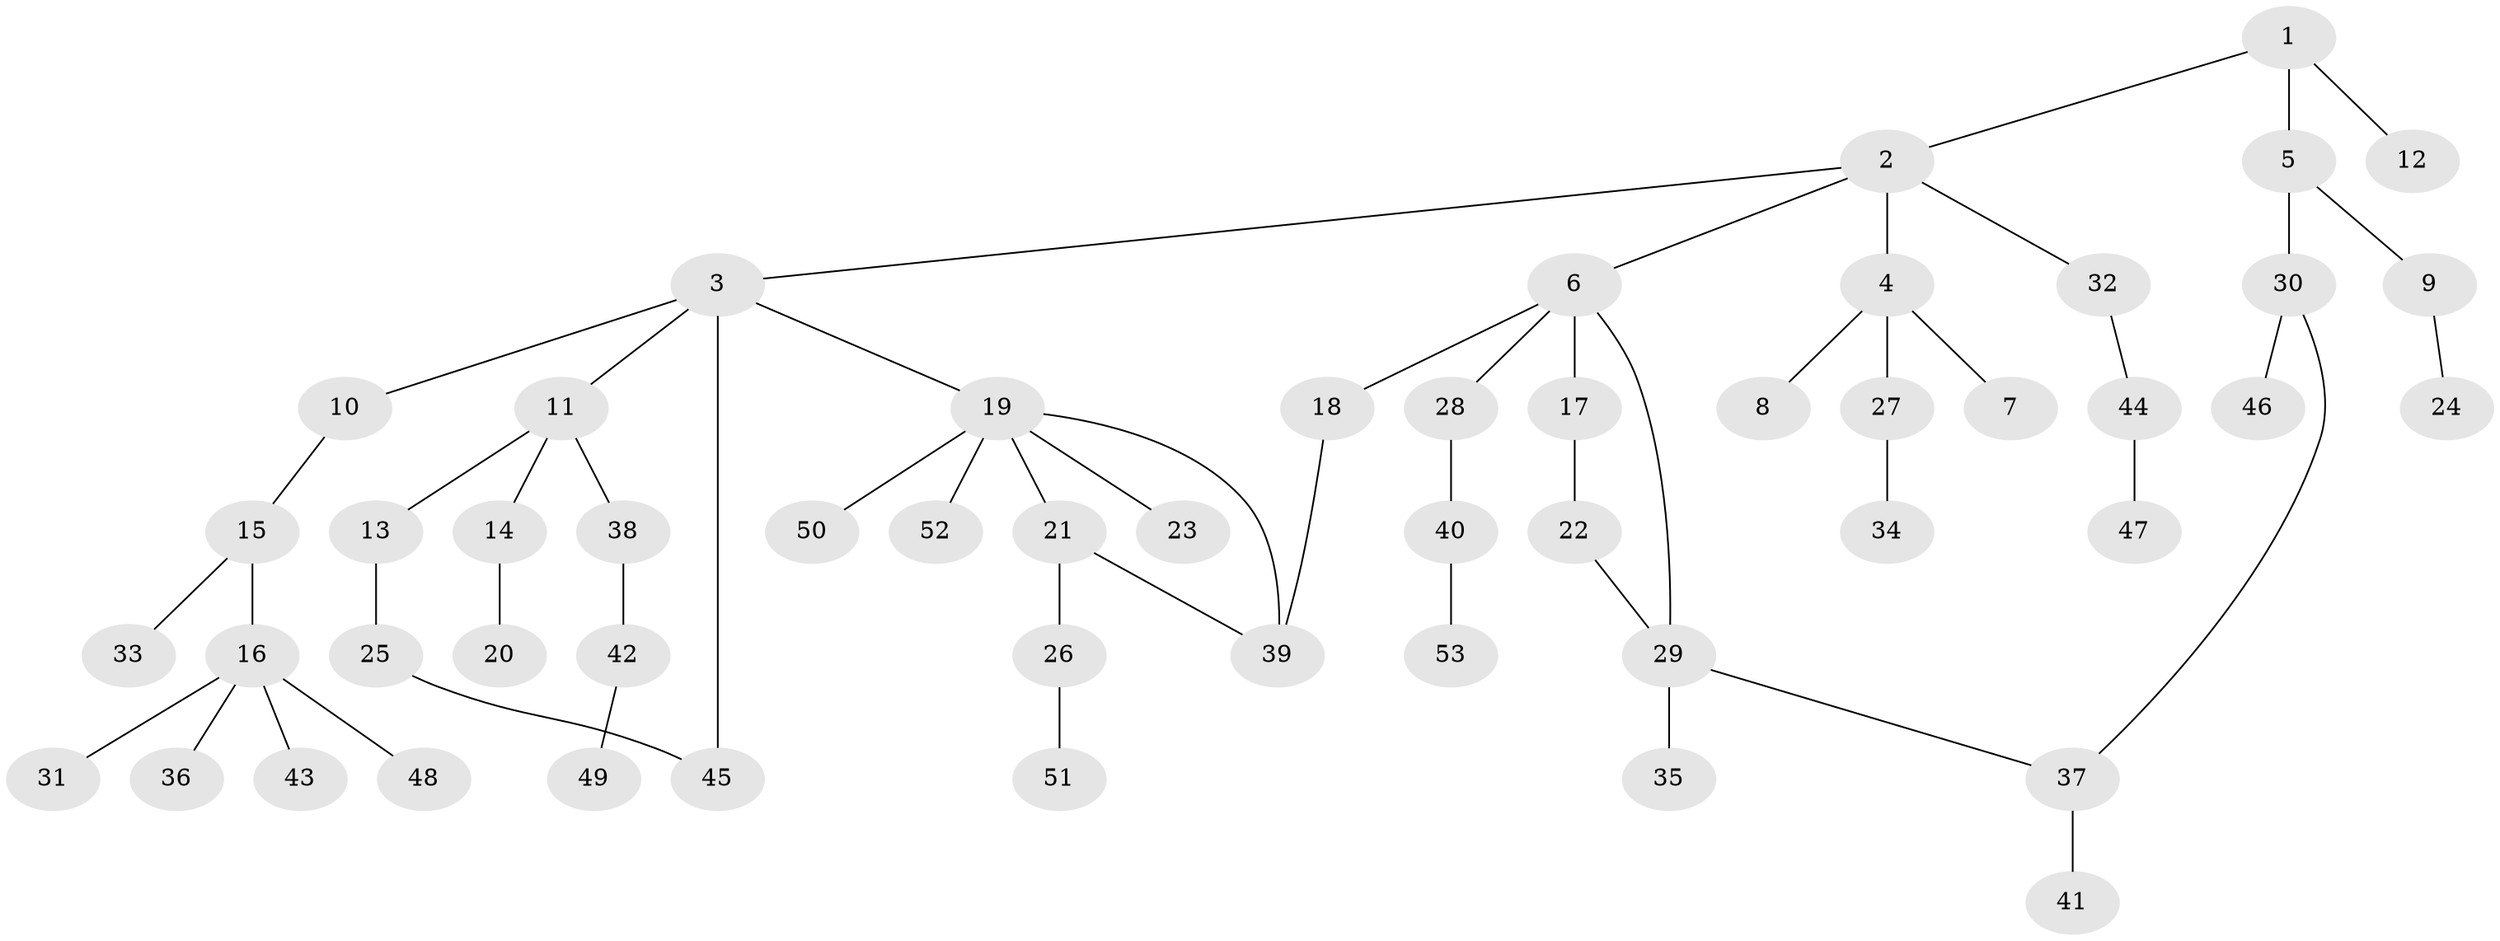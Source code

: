 // coarse degree distribution, {6: 0.06451612903225806, 5: 0.03225806451612903, 4: 0.06451612903225806, 3: 0.16129032258064516, 1: 0.5161290322580645, 2: 0.16129032258064516}
// Generated by graph-tools (version 1.1) at 2025/17/03/04/25 18:17:05]
// undirected, 53 vertices, 57 edges
graph export_dot {
graph [start="1"]
  node [color=gray90,style=filled];
  1;
  2;
  3;
  4;
  5;
  6;
  7;
  8;
  9;
  10;
  11;
  12;
  13;
  14;
  15;
  16;
  17;
  18;
  19;
  20;
  21;
  22;
  23;
  24;
  25;
  26;
  27;
  28;
  29;
  30;
  31;
  32;
  33;
  34;
  35;
  36;
  37;
  38;
  39;
  40;
  41;
  42;
  43;
  44;
  45;
  46;
  47;
  48;
  49;
  50;
  51;
  52;
  53;
  1 -- 2;
  1 -- 5;
  1 -- 12;
  2 -- 3;
  2 -- 4;
  2 -- 6;
  2 -- 32;
  3 -- 10;
  3 -- 11;
  3 -- 19;
  3 -- 45;
  4 -- 7;
  4 -- 8;
  4 -- 27;
  5 -- 9;
  5 -- 30;
  6 -- 17;
  6 -- 18;
  6 -- 28;
  6 -- 29;
  9 -- 24;
  10 -- 15;
  11 -- 13;
  11 -- 14;
  11 -- 38;
  13 -- 25;
  14 -- 20;
  15 -- 16;
  15 -- 33;
  16 -- 31;
  16 -- 36;
  16 -- 43;
  16 -- 48;
  17 -- 22;
  18 -- 39;
  19 -- 21;
  19 -- 23;
  19 -- 50;
  19 -- 52;
  19 -- 39;
  21 -- 26;
  21 -- 39;
  22 -- 29;
  25 -- 45;
  26 -- 51;
  27 -- 34;
  28 -- 40;
  29 -- 35;
  29 -- 37;
  30 -- 46;
  30 -- 37;
  32 -- 44;
  37 -- 41;
  38 -- 42;
  40 -- 53;
  42 -- 49;
  44 -- 47;
}
